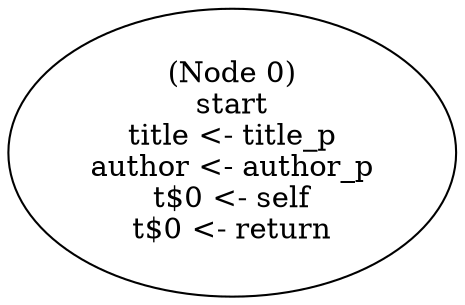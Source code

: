 digraph initBook_post {
  n0 [label="(Node 0)\nstart\ntitle <- title_p\nauthor <- author_p\nt$0 <- self\nt$0 <- return\n"];
}
